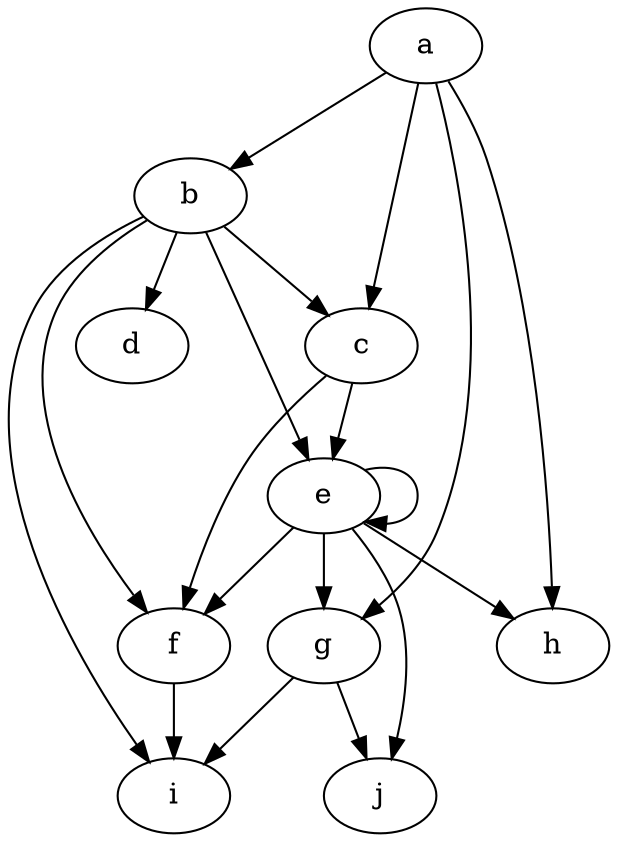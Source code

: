 digraph G {
a -> b;
a -> c;
a -> g;
a -> h;
b -> c;
b -> d;
b -> e;
b -> f;
b -> i;
c -> e;
c -> f;
e -> e;
e -> f;
e -> h;
e -> g;
e -> j;
f -> i;
g -> i;
g -> j;
}